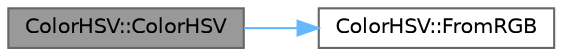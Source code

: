 digraph "ColorHSV::ColorHSV"
{
 // LATEX_PDF_SIZE
  bgcolor="transparent";
  edge [fontname=Helvetica,fontsize=10,labelfontname=Helvetica,labelfontsize=10];
  node [fontname=Helvetica,fontsize=10,shape=box,height=0.2,width=0.4];
  rankdir="LR";
  Node1 [id="Node000001",label="ColorHSV::ColorHSV",height=0.2,width=0.4,color="gray40", fillcolor="grey60", style="filled", fontcolor="black",tooltip=" "];
  Node1 -> Node2 [id="edge1_Node000001_Node000002",color="steelblue1",style="solid",tooltip=" "];
  Node2 [id="Node000002",label="ColorHSV::FromRGB",height=0.2,width=0.4,color="grey40", fillcolor="white", style="filled",URL="$d7/d38/struct_color_h_s_v.html#ac360c5be868ae4606e7a1df75adad682",tooltip=" "];
}
